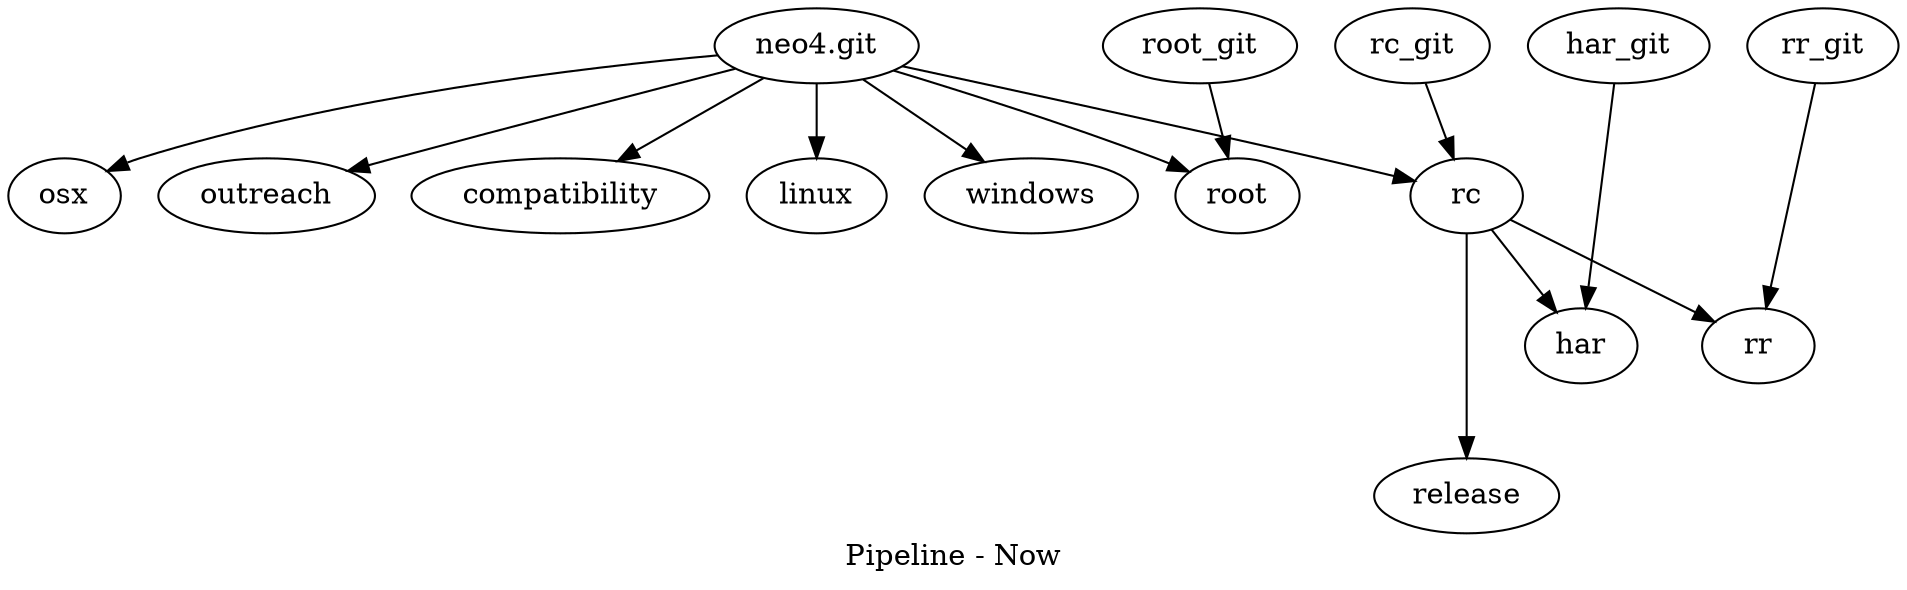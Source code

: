 digraph PipelineNow {
  label = "Pipeline - Now";
  subgraph {
    rank = "source";
    neo4j_git [label="neo4.git"];
    rc_git;
    har_git;
    rr_git;
    root_git;
  }
  subgraph {
    rank = "sink";
    release;
  }

  neo4j_git -> {linux windows osx rc outreach compatibility root};

  rc_git -> rc;
  har_git -> har;
  rr_git -> rr;
  root_git -> root;

  rc -> {release har rr};
}
